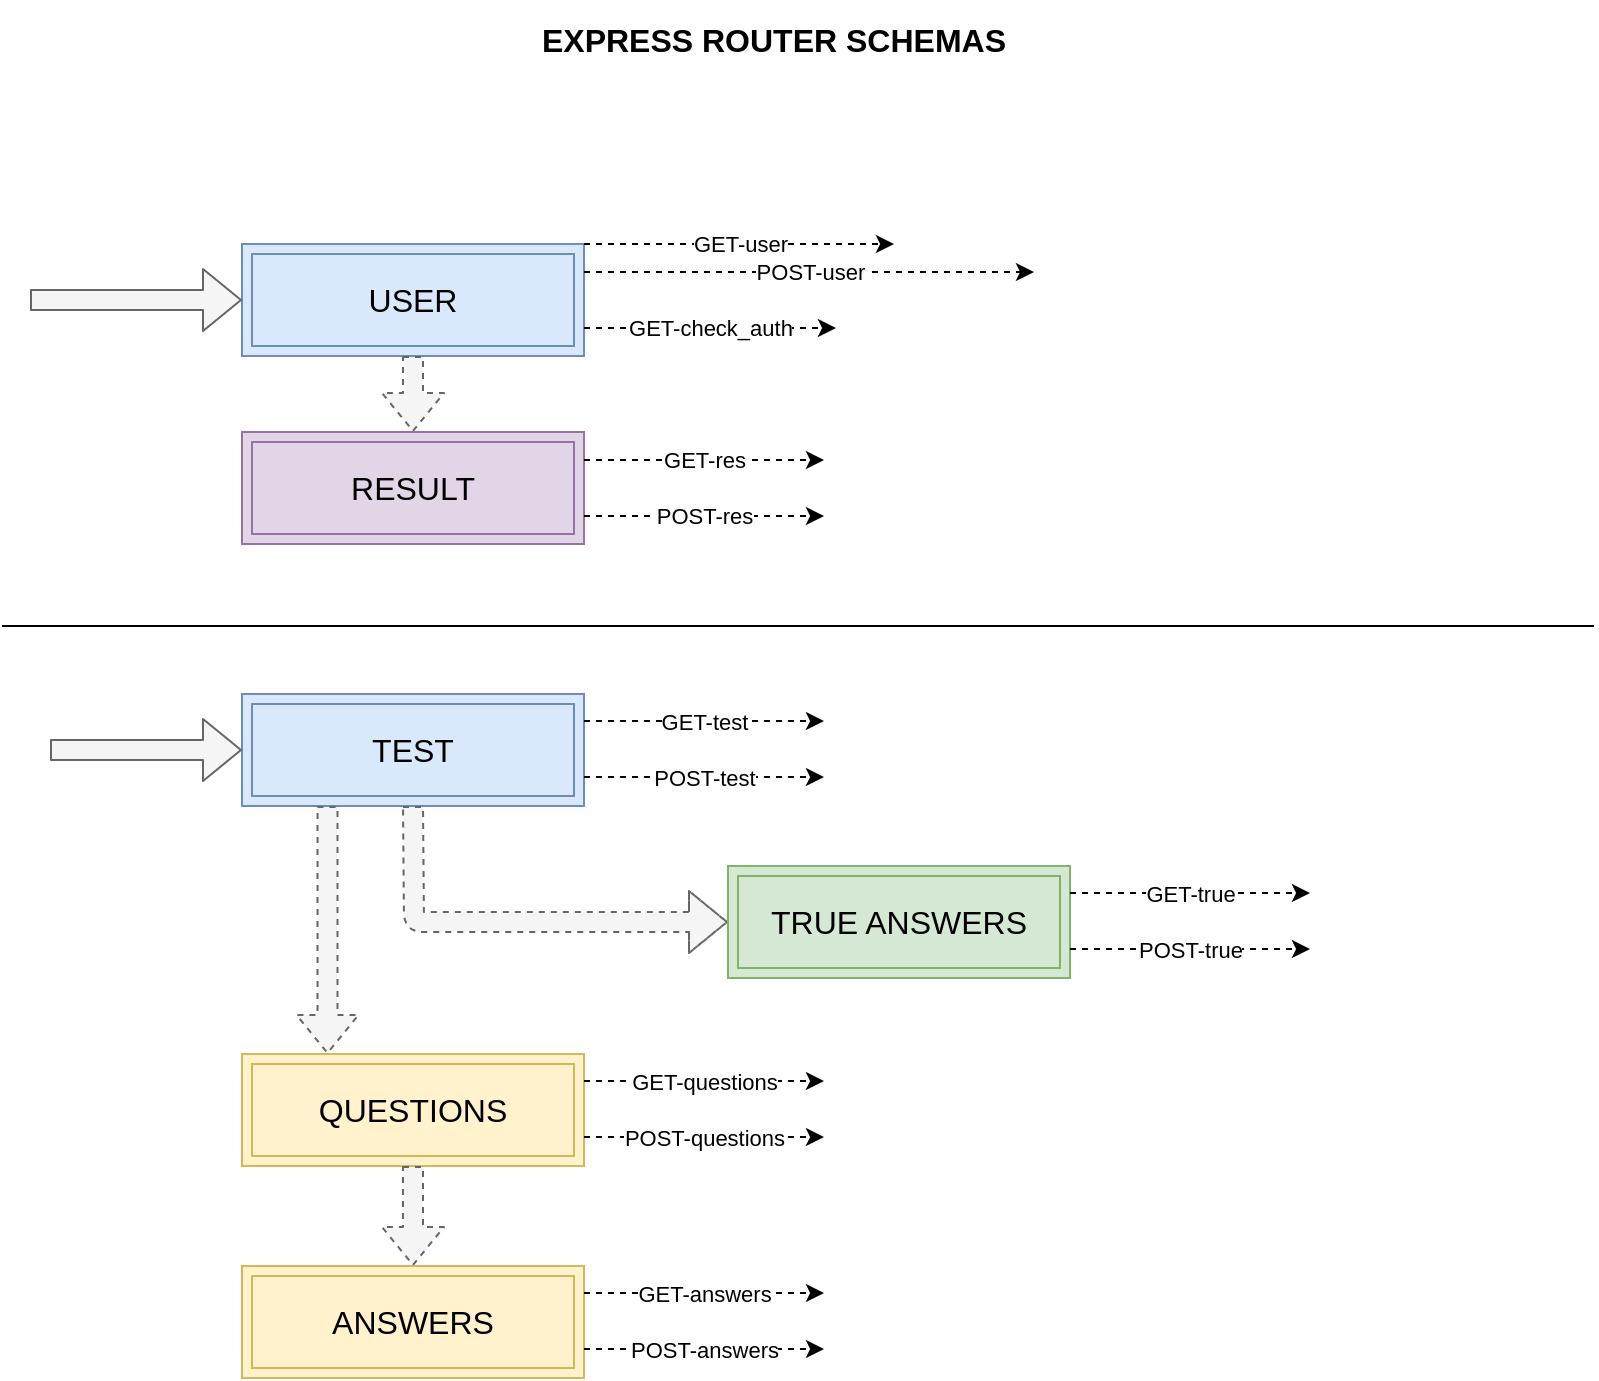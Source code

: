 <mxfile version="14.0.1" type="device"><diagram id="npebQ2klZ5-7kFdJEdOd" name="BACKEND"><mxGraphModel dx="941" dy="608" grid="0" gridSize="10" guides="1" tooltips="1" connect="1" arrows="1" fold="1" page="1" pageScale="1" pageWidth="827" pageHeight="1169" math="0" shadow="0"><root><mxCell id="q9RD1Vf7eIP7gU8-LJjN-0"/><mxCell id="q9RD1Vf7eIP7gU8-LJjN-1" parent="q9RD1Vf7eIP7gU8-LJjN-0"/><mxCell id="q9RD1Vf7eIP7gU8-LJjN-3" value="USER" style="shape=ext;margin=3;double=1;whiteSpace=wrap;html=1;align=center;fillColor=#dae8fc;fontSize=16;strokeColor=#6c8ebf;" vertex="1" parent="q9RD1Vf7eIP7gU8-LJjN-1"><mxGeometry x="136" y="179" width="171" height="56" as="geometry"/></mxCell><mxCell id="q9RD1Vf7eIP7gU8-LJjN-4" value="" style="shape=flexArrow;endArrow=classic;html=1;fontSize=16;entryX=0;entryY=0.5;entryDx=0;entryDy=0;fillColor=#f5f5f5;strokeColor=#666666;" edge="1" parent="q9RD1Vf7eIP7gU8-LJjN-1" target="q9RD1Vf7eIP7gU8-LJjN-3"><mxGeometry width="50" height="50" relative="1" as="geometry"><mxPoint x="30" y="207" as="sourcePoint"/><mxPoint x="437" y="375" as="targetPoint"/></mxGeometry></mxCell><mxCell id="q9RD1Vf7eIP7gU8-LJjN-5" value="" style="endArrow=classic;html=1;dashed=1;fontSize=16;exitX=1;exitY=0;exitDx=0;exitDy=0;" edge="1" parent="q9RD1Vf7eIP7gU8-LJjN-1" source="q9RD1Vf7eIP7gU8-LJjN-3"><mxGeometry relative="1" as="geometry"><mxPoint x="362" y="400" as="sourcePoint"/><mxPoint x="462" y="179" as="targetPoint"/></mxGeometry></mxCell><mxCell id="q9RD1Vf7eIP7gU8-LJjN-6" value="GET-user" style="edgeLabel;resizable=0;html=1;align=center;verticalAlign=middle;" connectable="0" vertex="1" parent="q9RD1Vf7eIP7gU8-LJjN-5"><mxGeometry relative="1" as="geometry"/></mxCell><mxCell id="q9RD1Vf7eIP7gU8-LJjN-7" value="" style="endArrow=classic;html=1;dashed=1;fontSize=16;exitX=1;exitY=0.25;exitDx=0;exitDy=0;" edge="1" parent="q9RD1Vf7eIP7gU8-LJjN-1" source="q9RD1Vf7eIP7gU8-LJjN-3"><mxGeometry relative="1" as="geometry"><mxPoint x="317" y="189" as="sourcePoint"/><mxPoint x="532" y="193" as="targetPoint"/></mxGeometry></mxCell><mxCell id="q9RD1Vf7eIP7gU8-LJjN-8" value="POST-user" style="edgeLabel;resizable=0;html=1;align=center;verticalAlign=middle;" connectable="0" vertex="1" parent="q9RD1Vf7eIP7gU8-LJjN-7"><mxGeometry relative="1" as="geometry"/></mxCell><mxCell id="q9RD1Vf7eIP7gU8-LJjN-9" value="" style="endArrow=classic;html=1;dashed=1;fontSize=16;exitX=1;exitY=0.75;exitDx=0;exitDy=0;" edge="1" parent="q9RD1Vf7eIP7gU8-LJjN-1" source="q9RD1Vf7eIP7gU8-LJjN-3"><mxGeometry relative="1" as="geometry"><mxPoint x="362" y="400" as="sourcePoint"/><mxPoint x="433" y="221" as="targetPoint"/></mxGeometry></mxCell><mxCell id="q9RD1Vf7eIP7gU8-LJjN-10" value="GET-check_auth" style="edgeLabel;resizable=0;html=1;align=center;verticalAlign=middle;" connectable="0" vertex="1" parent="q9RD1Vf7eIP7gU8-LJjN-9"><mxGeometry relative="1" as="geometry"/></mxCell><mxCell id="q9RD1Vf7eIP7gU8-LJjN-11" value="RESULT" style="shape=ext;margin=3;double=1;whiteSpace=wrap;html=1;align=center;fillColor=#e1d5e7;fontSize=16;strokeColor=#9673a6;" vertex="1" parent="q9RD1Vf7eIP7gU8-LJjN-1"><mxGeometry x="136" y="273" width="171" height="56" as="geometry"/></mxCell><mxCell id="AlinBTO5AaZIqghOlDId-0" value="" style="shape=flexArrow;endArrow=classic;html=1;dashed=1;fontSize=16;entryX=0.5;entryY=0;entryDx=0;entryDy=0;exitX=0.5;exitY=1;exitDx=0;exitDy=0;fillColor=#f5f5f5;strokeColor=#666666;" edge="1" parent="q9RD1Vf7eIP7gU8-LJjN-1" source="q9RD1Vf7eIP7gU8-LJjN-3" target="q9RD1Vf7eIP7gU8-LJjN-11"><mxGeometry width="50" height="50" relative="1" as="geometry"><mxPoint x="40" y="301" as="sourcePoint"/><mxPoint x="146" y="217" as="targetPoint"/></mxGeometry></mxCell><mxCell id="AlinBTO5AaZIqghOlDId-1" value="" style="endArrow=classic;html=1;dashed=1;fontSize=16;exitX=1;exitY=0.25;exitDx=0;exitDy=0;" edge="1" parent="q9RD1Vf7eIP7gU8-LJjN-1" source="q9RD1Vf7eIP7gU8-LJjN-11"><mxGeometry relative="1" as="geometry"><mxPoint x="362" y="400" as="sourcePoint"/><mxPoint x="427" y="287" as="targetPoint"/></mxGeometry></mxCell><mxCell id="AlinBTO5AaZIqghOlDId-2" value="GET-res" style="edgeLabel;resizable=0;html=1;align=center;verticalAlign=middle;" connectable="0" vertex="1" parent="AlinBTO5AaZIqghOlDId-1"><mxGeometry relative="1" as="geometry"/></mxCell><mxCell id="AlinBTO5AaZIqghOlDId-3" value="" style="endArrow=classic;html=1;dashed=1;fontSize=16;exitX=1;exitY=0.75;exitDx=0;exitDy=0;" edge="1" parent="q9RD1Vf7eIP7gU8-LJjN-1" source="q9RD1Vf7eIP7gU8-LJjN-11"><mxGeometry relative="1" as="geometry"><mxPoint x="317" y="297" as="sourcePoint"/><mxPoint x="427" y="315" as="targetPoint"/></mxGeometry></mxCell><mxCell id="AlinBTO5AaZIqghOlDId-4" value="POST-res" style="edgeLabel;resizable=0;html=1;align=center;verticalAlign=middle;" connectable="0" vertex="1" parent="AlinBTO5AaZIqghOlDId-3"><mxGeometry relative="1" as="geometry"/></mxCell><mxCell id="AlinBTO5AaZIqghOlDId-5" value="TEST" style="shape=ext;margin=3;double=1;whiteSpace=wrap;html=1;align=center;fillColor=#dae8fc;fontSize=16;strokeColor=#6c8ebf;" vertex="1" parent="q9RD1Vf7eIP7gU8-LJjN-1"><mxGeometry x="136" y="404" width="171" height="56" as="geometry"/></mxCell><mxCell id="AlinBTO5AaZIqghOlDId-6" value="" style="endArrow=none;html=1;fontSize=16;" edge="1" parent="q9RD1Vf7eIP7gU8-LJjN-1"><mxGeometry width="50" height="50" relative="1" as="geometry"><mxPoint x="16" y="370" as="sourcePoint"/><mxPoint x="812" y="370" as="targetPoint"/></mxGeometry></mxCell><mxCell id="5TS33GFLPjNq9rgJz25l-0" value="" style="endArrow=classic;html=1;dashed=1;fontSize=16;exitX=1;exitY=0.25;exitDx=0;exitDy=0;" edge="1" parent="q9RD1Vf7eIP7gU8-LJjN-1"><mxGeometry relative="1" as="geometry"><mxPoint x="307" y="417.5" as="sourcePoint"/><mxPoint x="427" y="417.5" as="targetPoint"/></mxGeometry></mxCell><mxCell id="5TS33GFLPjNq9rgJz25l-1" value="GET-test" style="edgeLabel;resizable=0;html=1;align=center;verticalAlign=middle;" connectable="0" vertex="1" parent="5TS33GFLPjNq9rgJz25l-0"><mxGeometry relative="1" as="geometry"/></mxCell><mxCell id="5TS33GFLPjNq9rgJz25l-2" value="" style="endArrow=classic;html=1;dashed=1;fontSize=16;exitX=1;exitY=0.75;exitDx=0;exitDy=0;" edge="1" parent="q9RD1Vf7eIP7gU8-LJjN-1"><mxGeometry relative="1" as="geometry"><mxPoint x="307" y="445.5" as="sourcePoint"/><mxPoint x="427" y="445.5" as="targetPoint"/></mxGeometry></mxCell><mxCell id="5TS33GFLPjNq9rgJz25l-3" value="POST-test" style="edgeLabel;resizable=0;html=1;align=center;verticalAlign=middle;" connectable="0" vertex="1" parent="5TS33GFLPjNq9rgJz25l-2"><mxGeometry relative="1" as="geometry"/></mxCell><mxCell id="mIq6P3TTDqr73ssxUGmK-0" value="" style="shape=flexArrow;endArrow=classic;html=1;dashed=1;fontSize=16;exitX=0.5;exitY=1;exitDx=0;exitDy=0;entryX=0;entryY=0.5;entryDx=0;entryDy=0;fillColor=#f5f5f5;strokeColor=#666666;" edge="1" parent="q9RD1Vf7eIP7gU8-LJjN-1" source="AlinBTO5AaZIqghOlDId-5" target="mIq6P3TTDqr73ssxUGmK-2"><mxGeometry width="50" height="50" relative="1" as="geometry"><mxPoint x="122" y="521" as="sourcePoint"/><mxPoint x="239" y="493" as="targetPoint"/><Array as="points"><mxPoint x="222" y="518"/></Array></mxGeometry></mxCell><mxCell id="mIq6P3TTDqr73ssxUGmK-2" value="TRUE ANSWERS" style="shape=ext;margin=3;double=1;whiteSpace=wrap;html=1;align=center;fillColor=#d5e8d4;fontSize=16;strokeColor=#82b366;" vertex="1" parent="q9RD1Vf7eIP7gU8-LJjN-1"><mxGeometry x="379" y="490" width="171" height="56" as="geometry"/></mxCell><mxCell id="bD7kFtOwT9pmIdN_nATf-0" value="" style="endArrow=classic;html=1;dashed=1;fontSize=16;exitX=1;exitY=0.25;exitDx=0;exitDy=0;" edge="1" parent="q9RD1Vf7eIP7gU8-LJjN-1"><mxGeometry relative="1" as="geometry"><mxPoint x="550" y="503.5" as="sourcePoint"/><mxPoint x="670" y="503.5" as="targetPoint"/></mxGeometry></mxCell><mxCell id="bD7kFtOwT9pmIdN_nATf-1" value="GET-true" style="edgeLabel;resizable=0;html=1;align=center;verticalAlign=middle;" connectable="0" vertex="1" parent="bD7kFtOwT9pmIdN_nATf-0"><mxGeometry relative="1" as="geometry"/></mxCell><mxCell id="bD7kFtOwT9pmIdN_nATf-2" value="" style="endArrow=classic;html=1;dashed=1;fontSize=16;exitX=1;exitY=0.75;exitDx=0;exitDy=0;" edge="1" parent="q9RD1Vf7eIP7gU8-LJjN-1"><mxGeometry relative="1" as="geometry"><mxPoint x="550" y="531.5" as="sourcePoint"/><mxPoint x="670" y="531.5" as="targetPoint"/></mxGeometry></mxCell><mxCell id="bD7kFtOwT9pmIdN_nATf-3" value="POST-true" style="edgeLabel;resizable=0;html=1;align=center;verticalAlign=middle;" connectable="0" vertex="1" parent="bD7kFtOwT9pmIdN_nATf-2"><mxGeometry relative="1" as="geometry"/></mxCell><mxCell id="bD7kFtOwT9pmIdN_nATf-5" value="QUESTIONS" style="shape=ext;margin=3;double=1;whiteSpace=wrap;html=1;align=center;fillColor=#fff2cc;fontSize=16;strokeColor=#d6b656;" vertex="1" parent="q9RD1Vf7eIP7gU8-LJjN-1"><mxGeometry x="136" y="584" width="171" height="56" as="geometry"/></mxCell><mxCell id="bD7kFtOwT9pmIdN_nATf-6" value="" style="shape=flexArrow;endArrow=classic;html=1;dashed=1;fontSize=16;entryX=0.25;entryY=0;entryDx=0;entryDy=0;exitX=0.25;exitY=1;exitDx=0;exitDy=0;fillColor=#f5f5f5;strokeColor=#666666;" edge="1" parent="q9RD1Vf7eIP7gU8-LJjN-1" source="AlinBTO5AaZIqghOlDId-5" target="bD7kFtOwT9pmIdN_nATf-5"><mxGeometry width="50" height="50" relative="1" as="geometry"><mxPoint x="231.5" y="245" as="sourcePoint"/><mxPoint x="231.5" y="283" as="targetPoint"/></mxGeometry></mxCell><mxCell id="JEsYI27ONC_cdEnHVLOk-0" value="" style="shape=flexArrow;endArrow=classic;html=1;fontSize=16;entryX=0;entryY=0.5;entryDx=0;entryDy=0;fillColor=#f5f5f5;strokeColor=#666666;" edge="1" parent="q9RD1Vf7eIP7gU8-LJjN-1" target="AlinBTO5AaZIqghOlDId-5"><mxGeometry width="50" height="50" relative="1" as="geometry"><mxPoint x="40" y="432" as="sourcePoint"/><mxPoint x="146" y="217" as="targetPoint"/></mxGeometry></mxCell><mxCell id="elyWxReeJJmiEHtMHaVX-0" value="" style="endArrow=classic;html=1;dashed=1;fontSize=16;exitX=1;exitY=0.25;exitDx=0;exitDy=0;" edge="1" parent="q9RD1Vf7eIP7gU8-LJjN-1"><mxGeometry relative="1" as="geometry"><mxPoint x="307" y="597.5" as="sourcePoint"/><mxPoint x="427" y="597.5" as="targetPoint"/></mxGeometry></mxCell><mxCell id="elyWxReeJJmiEHtMHaVX-1" value="GET-questions" style="edgeLabel;resizable=0;html=1;align=center;verticalAlign=middle;" connectable="0" vertex="1" parent="elyWxReeJJmiEHtMHaVX-0"><mxGeometry relative="1" as="geometry"/></mxCell><mxCell id="elyWxReeJJmiEHtMHaVX-2" value="" style="endArrow=classic;html=1;dashed=1;fontSize=16;exitX=1;exitY=0.75;exitDx=0;exitDy=0;" edge="1" parent="q9RD1Vf7eIP7gU8-LJjN-1"><mxGeometry relative="1" as="geometry"><mxPoint x="307" y="625.5" as="sourcePoint"/><mxPoint x="427" y="625.5" as="targetPoint"/></mxGeometry></mxCell><mxCell id="elyWxReeJJmiEHtMHaVX-3" value="POST-questions" style="edgeLabel;resizable=0;html=1;align=center;verticalAlign=middle;" connectable="0" vertex="1" parent="elyWxReeJJmiEHtMHaVX-2"><mxGeometry relative="1" as="geometry"/></mxCell><mxCell id="elyWxReeJJmiEHtMHaVX-4" value="ANSWERS" style="shape=ext;margin=3;double=1;whiteSpace=wrap;html=1;align=center;fillColor=#fff2cc;fontSize=16;strokeColor=#d6b656;" vertex="1" parent="q9RD1Vf7eIP7gU8-LJjN-1"><mxGeometry x="136" y="690" width="171" height="56" as="geometry"/></mxCell><mxCell id="elyWxReeJJmiEHtMHaVX-5" value="" style="shape=flexArrow;endArrow=classic;html=1;dashed=1;fontSize=16;entryX=0.5;entryY=0;entryDx=0;entryDy=0;exitX=0.5;exitY=1;exitDx=0;exitDy=0;fillColor=#f5f5f5;strokeColor=#666666;" edge="1" parent="q9RD1Vf7eIP7gU8-LJjN-1" source="bD7kFtOwT9pmIdN_nATf-5" target="elyWxReeJJmiEHtMHaVX-4"><mxGeometry width="50" height="50" relative="1" as="geometry"><mxPoint x="299" y="658" as="sourcePoint"/><mxPoint x="231.5" y="283" as="targetPoint"/></mxGeometry></mxCell><mxCell id="elyWxReeJJmiEHtMHaVX-9" value="" style="endArrow=classic;html=1;dashed=1;fontSize=16;exitX=1;exitY=0.25;exitDx=0;exitDy=0;" edge="1" parent="q9RD1Vf7eIP7gU8-LJjN-1"><mxGeometry relative="1" as="geometry"><mxPoint x="307" y="703.5" as="sourcePoint"/><mxPoint x="427" y="703.5" as="targetPoint"/></mxGeometry></mxCell><mxCell id="elyWxReeJJmiEHtMHaVX-10" value="GET-answers" style="edgeLabel;resizable=0;html=1;align=center;verticalAlign=middle;" connectable="0" vertex="1" parent="elyWxReeJJmiEHtMHaVX-9"><mxGeometry relative="1" as="geometry"/></mxCell><mxCell id="elyWxReeJJmiEHtMHaVX-11" value="" style="endArrow=classic;html=1;dashed=1;fontSize=16;exitX=1;exitY=0.75;exitDx=0;exitDy=0;" edge="1" parent="q9RD1Vf7eIP7gU8-LJjN-1"><mxGeometry relative="1" as="geometry"><mxPoint x="307" y="731.5" as="sourcePoint"/><mxPoint x="427" y="731.5" as="targetPoint"/></mxGeometry></mxCell><mxCell id="elyWxReeJJmiEHtMHaVX-12" value="POST-answers" style="edgeLabel;resizable=0;html=1;align=center;verticalAlign=middle;" connectable="0" vertex="1" parent="elyWxReeJJmiEHtMHaVX-11"><mxGeometry relative="1" as="geometry"/></mxCell><mxCell id="ujSw00Axsr7I_biFpsRD-0" value="EXPRESS ROUTER SCHEMAS" style="text;html=1;strokeColor=none;fillColor=none;align=center;verticalAlign=middle;whiteSpace=wrap;rounded=0;fontSize=16;fontStyle=1" vertex="1" parent="q9RD1Vf7eIP7gU8-LJjN-1"><mxGeometry x="243" y="57" width="318" height="39" as="geometry"/></mxCell></root></mxGraphModel></diagram></mxfile>